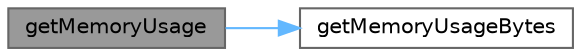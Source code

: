 digraph "getMemoryUsage"
{
 // INTERACTIVE_SVG=YES
 // LATEX_PDF_SIZE
  bgcolor="transparent";
  edge [fontname=Helvetica,fontsize=10,labelfontname=Helvetica,labelfontsize=10];
  node [fontname=Helvetica,fontsize=10,shape=box,height=0.2,width=0.4];
  rankdir="LR";
  Node1 [label="getMemoryUsage",height=0.2,width=0.4,color="gray40", fillcolor="grey60", style="filled", fontcolor="black",tooltip="Returns the current process memory usage."];
  Node1 -> Node2 [color="steelblue1",style="solid"];
  Node2 [label="getMemoryUsageBytes",height=0.2,width=0.4,color="grey40", fillcolor="white", style="filled",URL="$group__utilities.html#gafe2116da04fbbb9197987e36e26487b9",tooltip=" "];
}
